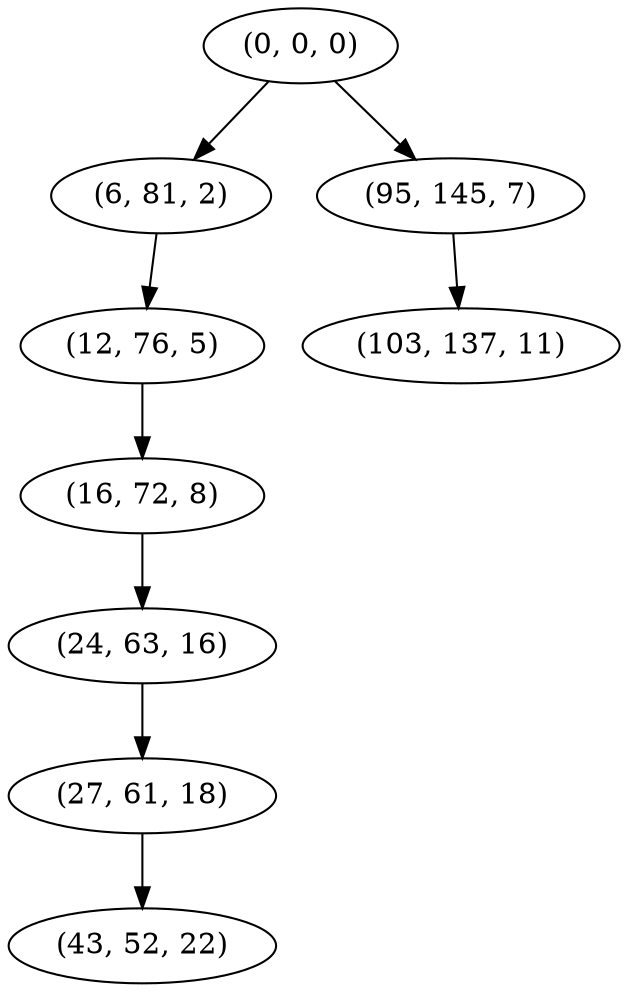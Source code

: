 digraph tree {
    "(0, 0, 0)";
    "(6, 81, 2)";
    "(12, 76, 5)";
    "(16, 72, 8)";
    "(24, 63, 16)";
    "(27, 61, 18)";
    "(43, 52, 22)";
    "(95, 145, 7)";
    "(103, 137, 11)";
    "(0, 0, 0)" -> "(6, 81, 2)";
    "(0, 0, 0)" -> "(95, 145, 7)";
    "(6, 81, 2)" -> "(12, 76, 5)";
    "(12, 76, 5)" -> "(16, 72, 8)";
    "(16, 72, 8)" -> "(24, 63, 16)";
    "(24, 63, 16)" -> "(27, 61, 18)";
    "(27, 61, 18)" -> "(43, 52, 22)";
    "(95, 145, 7)" -> "(103, 137, 11)";
}
